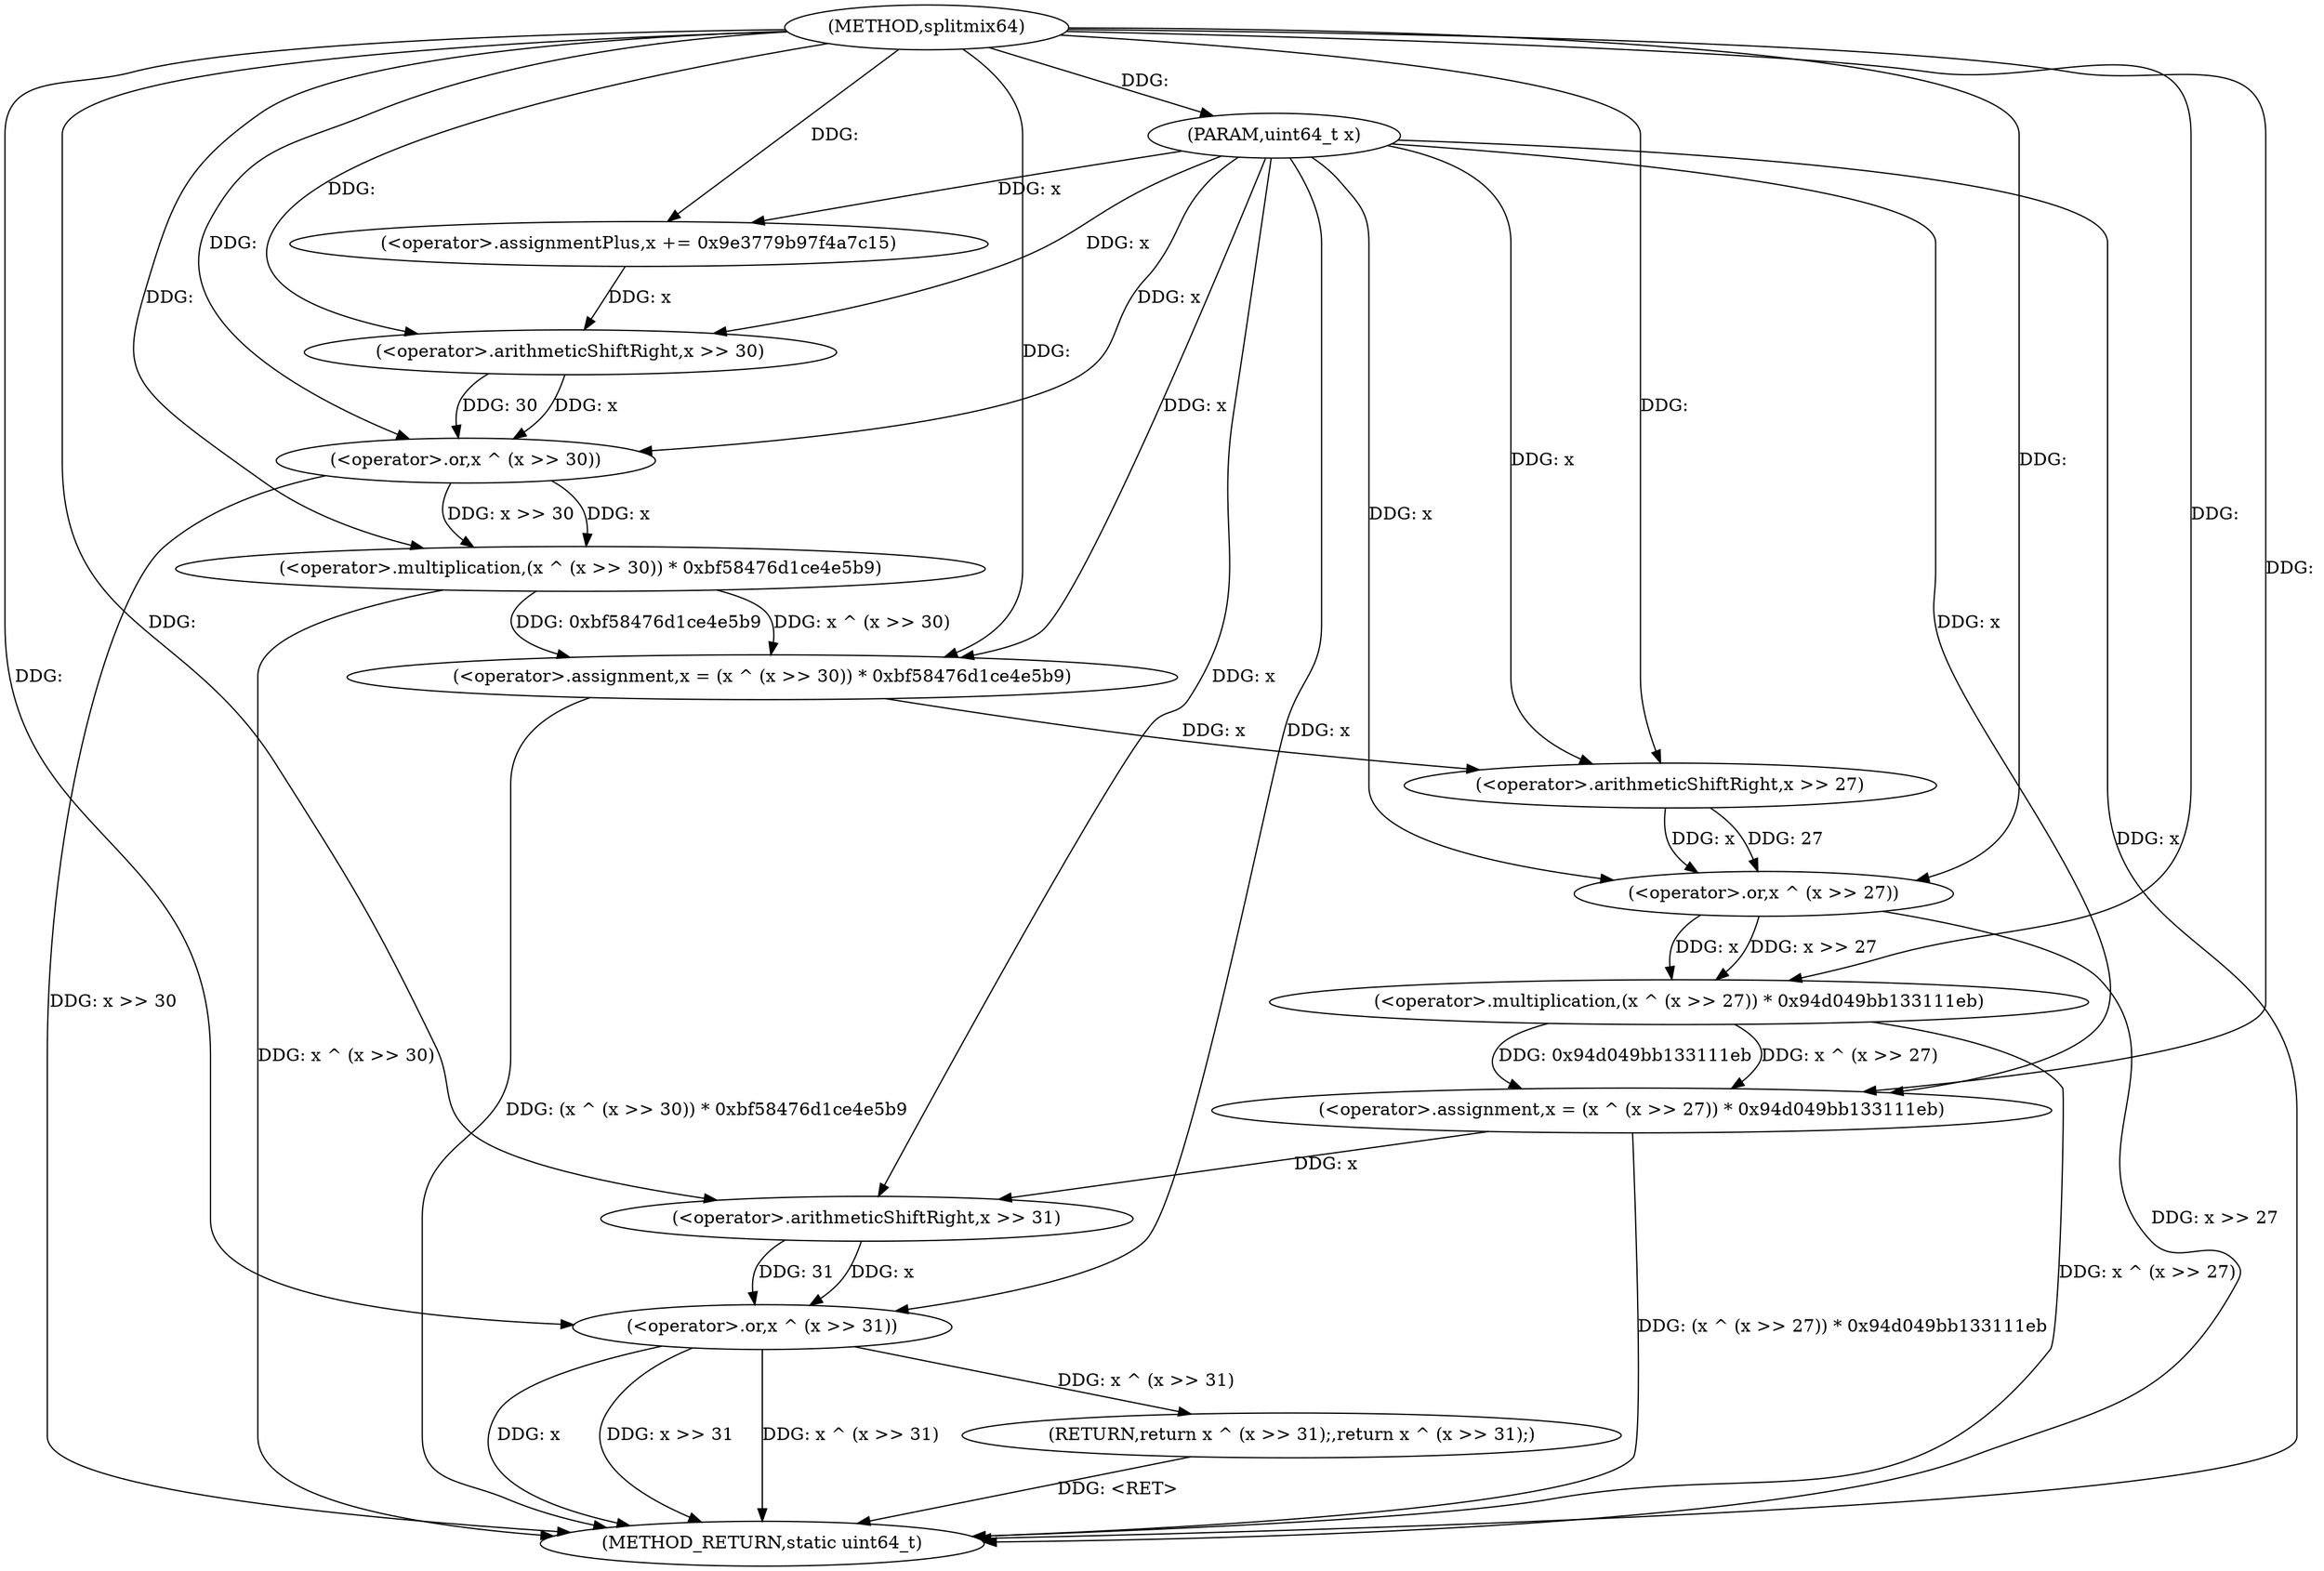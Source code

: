 digraph "splitmix64" {  
"1000138" [label = "(METHOD,splitmix64)" ]
"1000168" [label = "(METHOD_RETURN,static uint64_t)" ]
"1000139" [label = "(PARAM,uint64_t x)" ]
"1000141" [label = "(<operator>.assignmentPlus,x += 0x9e3779b97f4a7c15)" ]
"1000144" [label = "(<operator>.assignment,x = (x ^ (x >> 30)) * 0xbf58476d1ce4e5b9)" ]
"1000153" [label = "(<operator>.assignment,x = (x ^ (x >> 27)) * 0x94d049bb133111eb)" ]
"1000162" [label = "(RETURN,return x ^ (x >> 31);,return x ^ (x >> 31);)" ]
"1000163" [label = "(<operator>.or,x ^ (x >> 31))" ]
"1000146" [label = "(<operator>.multiplication,(x ^ (x >> 30)) * 0xbf58476d1ce4e5b9)" ]
"1000155" [label = "(<operator>.multiplication,(x ^ (x >> 27)) * 0x94d049bb133111eb)" ]
"1000147" [label = "(<operator>.or,x ^ (x >> 30))" ]
"1000156" [label = "(<operator>.or,x ^ (x >> 27))" ]
"1000165" [label = "(<operator>.arithmeticShiftRight,x >> 31)" ]
"1000149" [label = "(<operator>.arithmeticShiftRight,x >> 30)" ]
"1000158" [label = "(<operator>.arithmeticShiftRight,x >> 27)" ]
  "1000162" -> "1000168"  [ label = "DDG: <RET>"] 
  "1000139" -> "1000168"  [ label = "DDG: x"] 
  "1000147" -> "1000168"  [ label = "DDG: x >> 30"] 
  "1000146" -> "1000168"  [ label = "DDG: x ^ (x >> 30)"] 
  "1000144" -> "1000168"  [ label = "DDG: (x ^ (x >> 30)) * 0xbf58476d1ce4e5b9"] 
  "1000156" -> "1000168"  [ label = "DDG: x >> 27"] 
  "1000155" -> "1000168"  [ label = "DDG: x ^ (x >> 27)"] 
  "1000153" -> "1000168"  [ label = "DDG: (x ^ (x >> 27)) * 0x94d049bb133111eb"] 
  "1000163" -> "1000168"  [ label = "DDG: x"] 
  "1000163" -> "1000168"  [ label = "DDG: x >> 31"] 
  "1000163" -> "1000168"  [ label = "DDG: x ^ (x >> 31)"] 
  "1000138" -> "1000139"  [ label = "DDG: "] 
  "1000138" -> "1000141"  [ label = "DDG: "] 
  "1000146" -> "1000144"  [ label = "DDG: x ^ (x >> 30)"] 
  "1000146" -> "1000144"  [ label = "DDG: 0xbf58476d1ce4e5b9"] 
  "1000155" -> "1000153"  [ label = "DDG: x ^ (x >> 27)"] 
  "1000155" -> "1000153"  [ label = "DDG: 0x94d049bb133111eb"] 
  "1000163" -> "1000162"  [ label = "DDG: x ^ (x >> 31)"] 
  "1000139" -> "1000141"  [ label = "DDG: x"] 
  "1000139" -> "1000144"  [ label = "DDG: x"] 
  "1000138" -> "1000144"  [ label = "DDG: "] 
  "1000139" -> "1000153"  [ label = "DDG: x"] 
  "1000138" -> "1000153"  [ label = "DDG: "] 
  "1000147" -> "1000146"  [ label = "DDG: x"] 
  "1000147" -> "1000146"  [ label = "DDG: x >> 30"] 
  "1000138" -> "1000146"  [ label = "DDG: "] 
  "1000156" -> "1000155"  [ label = "DDG: x"] 
  "1000156" -> "1000155"  [ label = "DDG: x >> 27"] 
  "1000138" -> "1000155"  [ label = "DDG: "] 
  "1000165" -> "1000163"  [ label = "DDG: x"] 
  "1000139" -> "1000163"  [ label = "DDG: x"] 
  "1000138" -> "1000163"  [ label = "DDG: "] 
  "1000165" -> "1000163"  [ label = "DDG: 31"] 
  "1000149" -> "1000147"  [ label = "DDG: x"] 
  "1000139" -> "1000147"  [ label = "DDG: x"] 
  "1000138" -> "1000147"  [ label = "DDG: "] 
  "1000149" -> "1000147"  [ label = "DDG: 30"] 
  "1000158" -> "1000156"  [ label = "DDG: x"] 
  "1000139" -> "1000156"  [ label = "DDG: x"] 
  "1000138" -> "1000156"  [ label = "DDG: "] 
  "1000158" -> "1000156"  [ label = "DDG: 27"] 
  "1000153" -> "1000165"  [ label = "DDG: x"] 
  "1000139" -> "1000165"  [ label = "DDG: x"] 
  "1000138" -> "1000165"  [ label = "DDG: "] 
  "1000141" -> "1000149"  [ label = "DDG: x"] 
  "1000139" -> "1000149"  [ label = "DDG: x"] 
  "1000138" -> "1000149"  [ label = "DDG: "] 
  "1000144" -> "1000158"  [ label = "DDG: x"] 
  "1000139" -> "1000158"  [ label = "DDG: x"] 
  "1000138" -> "1000158"  [ label = "DDG: "] 
}
